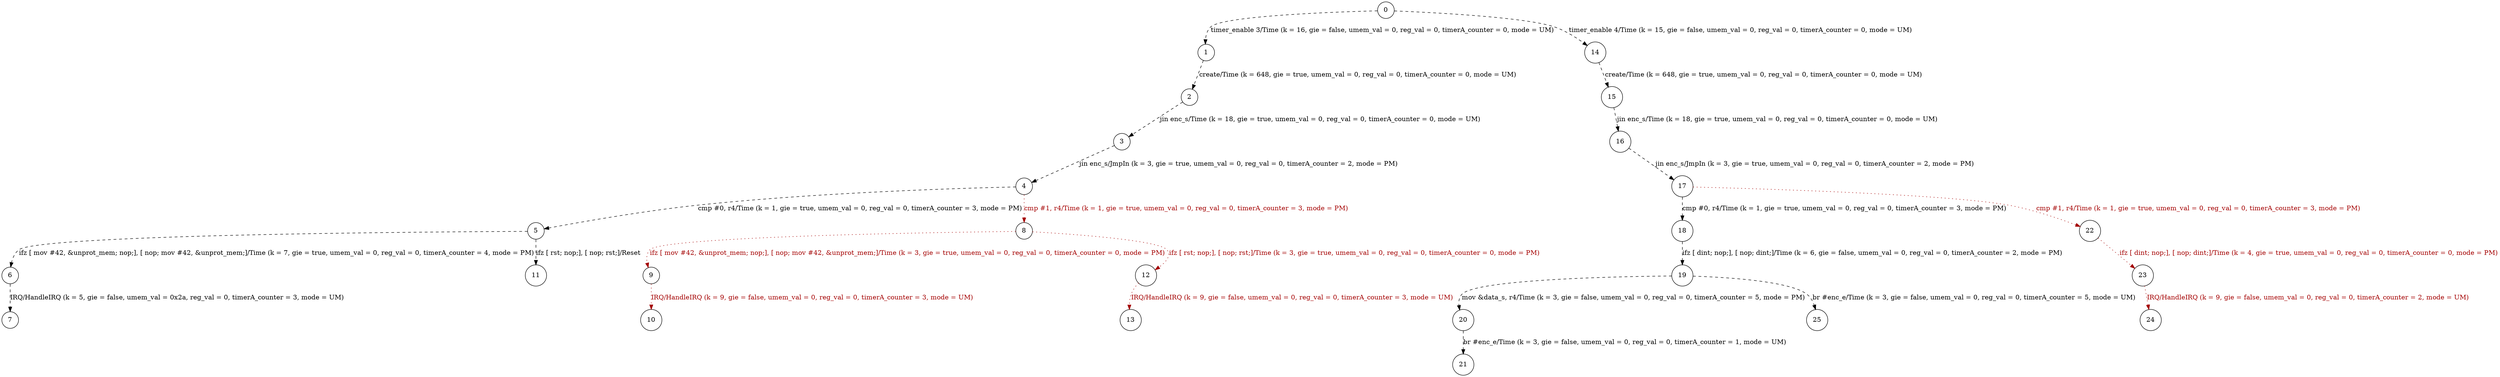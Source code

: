 digraph G {
  0 [shape=circle, ];
  1 [shape=circle, ];
  2 [shape=circle, ];
  3 [shape=circle, ];
  4 [shape=circle, ];
  5 [shape=circle, ];
  6 [shape=circle, ];
  7 [shape=circle, ];
  8 [shape=circle, ];
  9 [shape=circle, ];
  10 [shape=circle, ];
  11 [shape=circle, ];
  12 [shape=circle, ];
  13 [shape=circle, ];
  14 [shape=circle, ];
  15 [shape=circle, ];
  16 [shape=circle, ];
  17 [shape=circle, ];
  18 [shape=circle, ];
  19 [shape=circle, ];
  20 [shape=circle, ];
  21 [shape=circle, ];
  22 [shape=circle, ];
  23 [shape=circle, ];
  24 [shape=circle, ];
  25 [shape=circle, ];
  
  
  0 -> 1 [fontcolor="#000000", color="#000000",
          label="timer_enable 3/Time (k = 16, gie = false, umem_val = 0, reg_val = 0, timerA_counter = 0, mode = UM)",
          style="dashed", ];
  0 -> 14 [fontcolor="#000000", color="#000000",
           label="timer_enable 4/Time (k = 15, gie = false, umem_val = 0, reg_val = 0, timerA_counter = 0, mode = UM)",
           style="dashed", ];
  1 -> 2 [fontcolor="#000000", color="#000000",
          label="create/Time (k = 648, gie = true, umem_val = 0, reg_val = 0, timerA_counter = 0, mode = UM)",
          style="dashed", ];
  2 -> 3 [fontcolor="#000000", color="#000000",
          label="jin enc_s/Time (k = 18, gie = true, umem_val = 0, reg_val = 0, timerA_counter = 0, mode = UM)",
          style="dashed", ];
  3 -> 4 [fontcolor="#000000", color="#000000",
          label="jin enc_s/JmpIn (k = 3, gie = true, umem_val = 0, reg_val = 0, timerA_counter = 2, mode = PM)",
          style="dashed", ];
  4 -> 5 [fontcolor="#000000", color="#000000",
          label="cmp #0, r4/Time (k = 1, gie = true, umem_val = 0, reg_val = 0, timerA_counter = 3, mode = PM)",
          style="dashed", ];
  4 -> 8 [fontcolor="#A40000", color="#A40000",
          label="cmp #1, r4/Time (k = 1, gie = true, umem_val = 0, reg_val = 0, timerA_counter = 3, mode = PM)",
          style="dotted", ];
  5 -> 6 [fontcolor="#000000", color="#000000",
          label="ifz [ mov #42, &unprot_mem; nop;], [ nop; mov #42, &unprot_mem;]/Time (k = 7, gie = true, umem_val = 0, reg_val = 0, timerA_counter = 4, mode = PM)",
          style="dashed", ];
  5 -> 11 [fontcolor="#000000", color="#000000",
           label="ifz [ rst; nop;], [ nop; rst;]/Reset", style="dashed", ];
  6 -> 7 [fontcolor="#000000", color="#000000",
          label="IRQ/HandleIRQ (k = 5, gie = false, umem_val = 0x2a, reg_val = 0, timerA_counter = 3, mode = UM)",
          style="dashed", ];
  8 -> 9 [fontcolor="#A40000", color="#A40000",
          label="ifz [ mov #42, &unprot_mem; nop;], [ nop; mov #42, &unprot_mem;]/Time (k = 3, gie = true, umem_val = 0, reg_val = 0, timerA_counter = 0, mode = PM)",
          style="dotted", ];
  8 -> 12 [fontcolor="#A40000", color="#A40000",
           label="ifz [ rst; nop;], [ nop; rst;]/Time (k = 3, gie = true, umem_val = 0, reg_val = 0, timerA_counter = 0, mode = PM)",
           style="dotted", ];
  9 -> 10 [fontcolor="#A40000", color="#A40000",
           label="IRQ/HandleIRQ (k = 9, gie = false, umem_val = 0, reg_val = 0, timerA_counter = 3, mode = UM)",
           style="dotted", ];
  12 -> 13 [fontcolor="#A40000", color="#A40000",
            label="IRQ/HandleIRQ (k = 9, gie = false, umem_val = 0, reg_val = 0, timerA_counter = 3, mode = UM)",
            style="dotted", ];
  14 -> 15 [fontcolor="#000000", color="#000000",
            label="create/Time (k = 648, gie = true, umem_val = 0, reg_val = 0, timerA_counter = 0, mode = UM)",
            style="dashed", ];
  15 -> 16 [fontcolor="#000000", color="#000000",
            label="jin enc_s/Time (k = 18, gie = true, umem_val = 0, reg_val = 0, timerA_counter = 0, mode = UM)",
            style="dashed", ];
  16 -> 17 [fontcolor="#000000", color="#000000",
            label="jin enc_s/JmpIn (k = 3, gie = true, umem_val = 0, reg_val = 0, timerA_counter = 2, mode = PM)",
            style="dashed", ];
  17 -> 18 [fontcolor="#000000", color="#000000",
            label="cmp #0, r4/Time (k = 1, gie = true, umem_val = 0, reg_val = 0, timerA_counter = 3, mode = PM)",
            style="dashed", ];
  17 -> 22 [fontcolor="#A40000", color="#A40000",
            label="cmp #1, r4/Time (k = 1, gie = true, umem_val = 0, reg_val = 0, timerA_counter = 3, mode = PM)",
            style="dotted", ];
  18 -> 19 [fontcolor="#000000", color="#000000",
            label="ifz [ dint; nop;], [ nop; dint;]/Time (k = 6, gie = false, umem_val = 0, reg_val = 0, timerA_counter = 2, mode = PM)",
            style="dashed", ];
  19 -> 20 [fontcolor="#000000", color="#000000",
            label="mov &data_s, r4/Time (k = 3, gie = false, umem_val = 0, reg_val = 0, timerA_counter = 5, mode = PM)",
            style="dashed", ];
  19 -> 25 [fontcolor="#000000", color="#000000",
            label="br #enc_e/Time (k = 3, gie = false, umem_val = 0, reg_val = 0, timerA_counter = 5, mode = UM)",
            style="dashed", ];
  20 -> 21 [fontcolor="#000000", color="#000000",
            label="br #enc_e/Time (k = 3, gie = false, umem_val = 0, reg_val = 0, timerA_counter = 1, mode = UM)",
            style="dashed", ];
  22 -> 23 [fontcolor="#A40000", color="#A40000",
            label="ifz [ dint; nop;], [ nop; dint;]/Time (k = 4, gie = true, umem_val = 0, reg_val = 0, timerA_counter = 0, mode = PM)",
            style="dotted", ];
  23 -> 24 [fontcolor="#A40000", color="#A40000",
            label="IRQ/HandleIRQ (k = 9, gie = false, umem_val = 0, reg_val = 0, timerA_counter = 2, mode = UM)",
            style="dotted", ];
  
  }